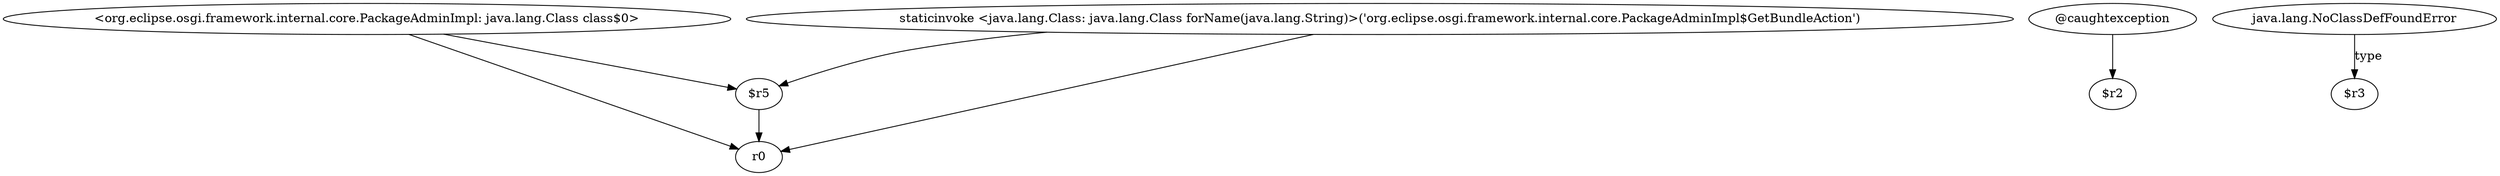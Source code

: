 digraph g {
0[label="<org.eclipse.osgi.framework.internal.core.PackageAdminImpl: java.lang.Class class$0>"]
1[label="r0"]
0->1[label=""]
2[label="$r5"]
2->1[label=""]
3[label="@caughtexception"]
4[label="$r2"]
3->4[label=""]
5[label="java.lang.NoClassDefFoundError"]
6[label="$r3"]
5->6[label="type"]
7[label="staticinvoke <java.lang.Class: java.lang.Class forName(java.lang.String)>('org.eclipse.osgi.framework.internal.core.PackageAdminImpl$GetBundleAction')"]
7->1[label=""]
0->2[label=""]
7->2[label=""]
}